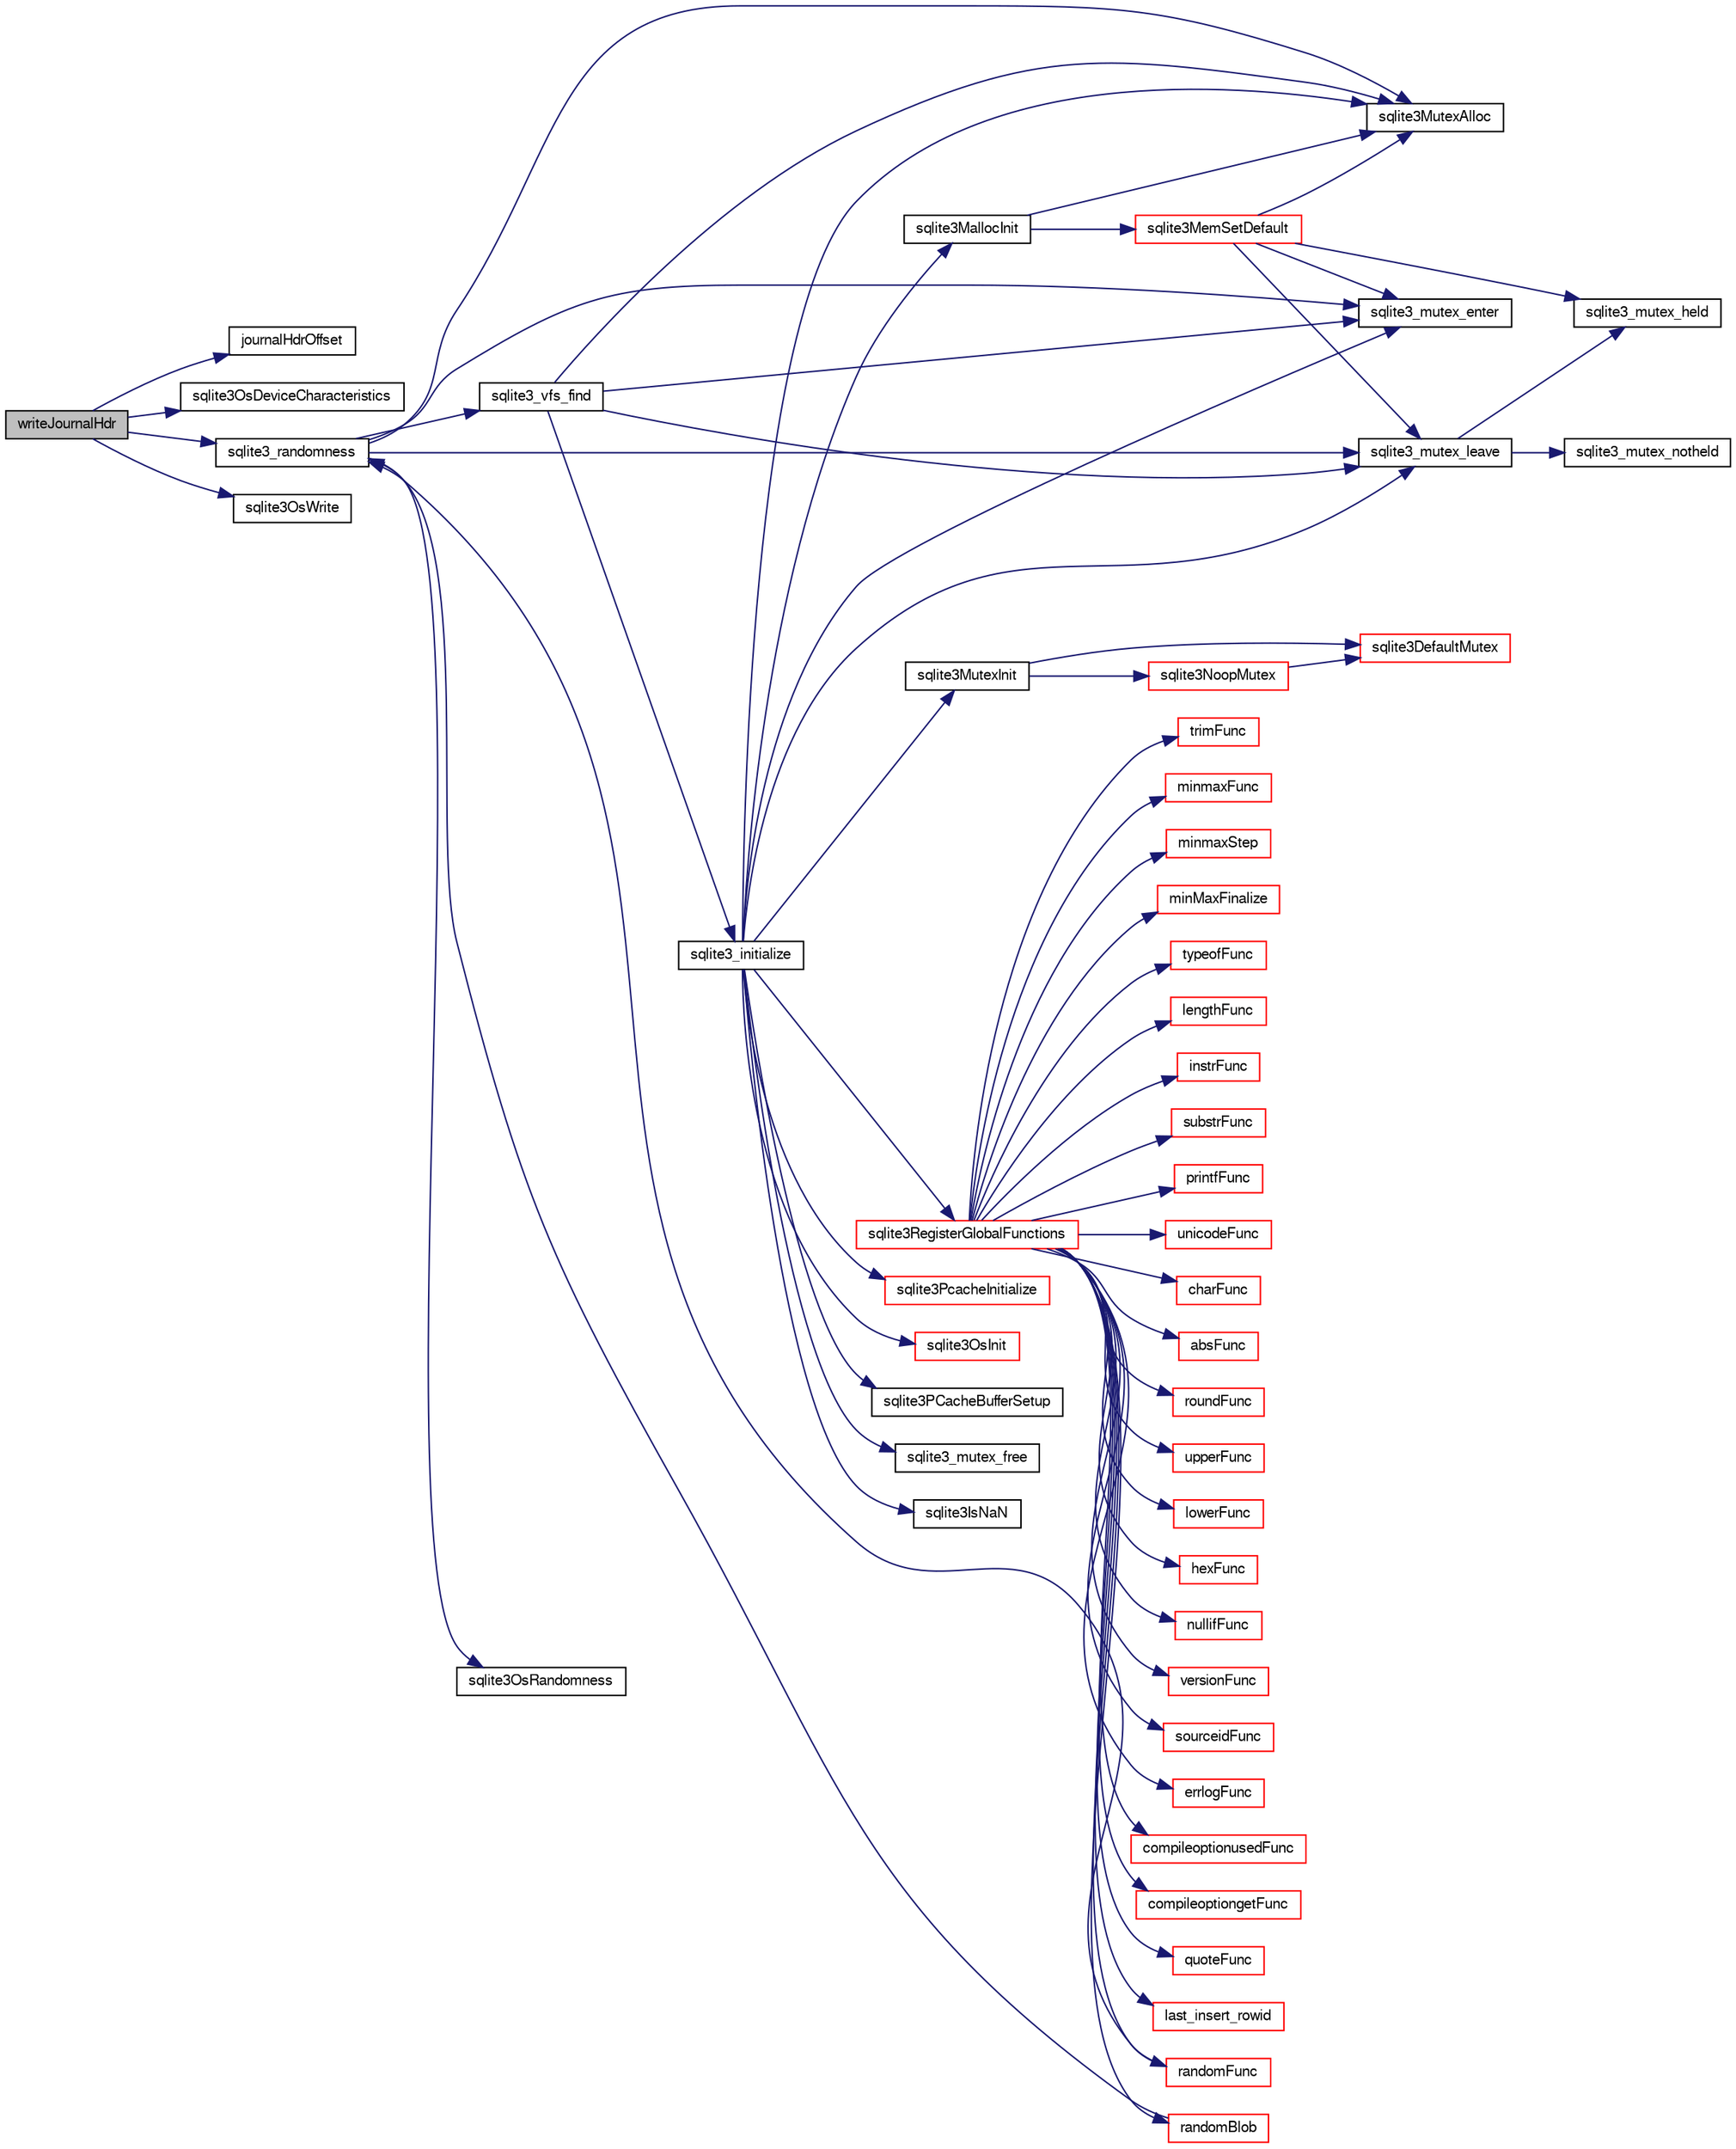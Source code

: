 digraph "writeJournalHdr"
{
  edge [fontname="FreeSans",fontsize="10",labelfontname="FreeSans",labelfontsize="10"];
  node [fontname="FreeSans",fontsize="10",shape=record];
  rankdir="LR";
  Node924591 [label="writeJournalHdr",height=0.2,width=0.4,color="black", fillcolor="grey75", style="filled", fontcolor="black"];
  Node924591 -> Node924592 [color="midnightblue",fontsize="10",style="solid",fontname="FreeSans"];
  Node924592 [label="journalHdrOffset",height=0.2,width=0.4,color="black", fillcolor="white", style="filled",URL="$sqlite3_8c.html#ade39a2ad6c5f6511b13e92c024e83888"];
  Node924591 -> Node924593 [color="midnightblue",fontsize="10",style="solid",fontname="FreeSans"];
  Node924593 [label="sqlite3OsDeviceCharacteristics",height=0.2,width=0.4,color="black", fillcolor="white", style="filled",URL="$sqlite3_8c.html#a251e030ce1bd2e552bc2dd66b1ac36d0"];
  Node924591 -> Node924594 [color="midnightblue",fontsize="10",style="solid",fontname="FreeSans"];
  Node924594 [label="sqlite3_randomness",height=0.2,width=0.4,color="black", fillcolor="white", style="filled",URL="$sqlite3_8c.html#aa452ad88657d4606e137b09c4e9315c7"];
  Node924594 -> Node924595 [color="midnightblue",fontsize="10",style="solid",fontname="FreeSans"];
  Node924595 [label="sqlite3MutexAlloc",height=0.2,width=0.4,color="black", fillcolor="white", style="filled",URL="$sqlite3_8c.html#a0e3f432ee581f6876b590e7ad7e84e19"];
  Node924594 -> Node924596 [color="midnightblue",fontsize="10",style="solid",fontname="FreeSans"];
  Node924596 [label="sqlite3_mutex_enter",height=0.2,width=0.4,color="black", fillcolor="white", style="filled",URL="$sqlite3_8c.html#a1c12cde690bd89f104de5cbad12a6bf5"];
  Node924594 -> Node924597 [color="midnightblue",fontsize="10",style="solid",fontname="FreeSans"];
  Node924597 [label="sqlite3_mutex_leave",height=0.2,width=0.4,color="black", fillcolor="white", style="filled",URL="$sqlite3_8c.html#a5838d235601dbd3c1fa993555c6bcc93"];
  Node924597 -> Node924598 [color="midnightblue",fontsize="10",style="solid",fontname="FreeSans"];
  Node924598 [label="sqlite3_mutex_held",height=0.2,width=0.4,color="black", fillcolor="white", style="filled",URL="$sqlite3_8c.html#acf77da68932b6bc163c5e68547ecc3e7"];
  Node924597 -> Node924599 [color="midnightblue",fontsize="10",style="solid",fontname="FreeSans"];
  Node924599 [label="sqlite3_mutex_notheld",height=0.2,width=0.4,color="black", fillcolor="white", style="filled",URL="$sqlite3_8c.html#a83967c837c1c000d3b5adcfaa688f5dc"];
  Node924594 -> Node924600 [color="midnightblue",fontsize="10",style="solid",fontname="FreeSans"];
  Node924600 [label="sqlite3OsRandomness",height=0.2,width=0.4,color="black", fillcolor="white", style="filled",URL="$sqlite3_8c.html#a52a1d01825b7a8a222227bcd0b68d88d"];
  Node924594 -> Node924601 [color="midnightblue",fontsize="10",style="solid",fontname="FreeSans"];
  Node924601 [label="sqlite3_vfs_find",height=0.2,width=0.4,color="black", fillcolor="white", style="filled",URL="$sqlite3_8c.html#a009b28f3d275077f7bb7f3ef37de6095"];
  Node924601 -> Node924602 [color="midnightblue",fontsize="10",style="solid",fontname="FreeSans"];
  Node924602 [label="sqlite3_initialize",height=0.2,width=0.4,color="black", fillcolor="white", style="filled",URL="$sqlite3_8c.html#ab0c0ee2d5d4cf8b28e9572296a8861df"];
  Node924602 -> Node924603 [color="midnightblue",fontsize="10",style="solid",fontname="FreeSans"];
  Node924603 [label="sqlite3MutexInit",height=0.2,width=0.4,color="black", fillcolor="white", style="filled",URL="$sqlite3_8c.html#a7906afcdd1cdb3d0007eb932398a1158"];
  Node924603 -> Node924604 [color="midnightblue",fontsize="10",style="solid",fontname="FreeSans"];
  Node924604 [label="sqlite3DefaultMutex",height=0.2,width=0.4,color="red", fillcolor="white", style="filled",URL="$sqlite3_8c.html#ac895a71e325f9b2f9b862f737c17aca8"];
  Node924603 -> Node924621 [color="midnightblue",fontsize="10",style="solid",fontname="FreeSans"];
  Node924621 [label="sqlite3NoopMutex",height=0.2,width=0.4,color="red", fillcolor="white", style="filled",URL="$sqlite3_8c.html#a09742cde9ef371d94f8201d2cdb543e4"];
  Node924621 -> Node924604 [color="midnightblue",fontsize="10",style="solid",fontname="FreeSans"];
  Node924602 -> Node924595 [color="midnightblue",fontsize="10",style="solid",fontname="FreeSans"];
  Node924602 -> Node924596 [color="midnightblue",fontsize="10",style="solid",fontname="FreeSans"];
  Node924602 -> Node924629 [color="midnightblue",fontsize="10",style="solid",fontname="FreeSans"];
  Node924629 [label="sqlite3MallocInit",height=0.2,width=0.4,color="black", fillcolor="white", style="filled",URL="$sqlite3_8c.html#a9e06f9e7cad0d83ce80ab493c9533552"];
  Node924629 -> Node924630 [color="midnightblue",fontsize="10",style="solid",fontname="FreeSans"];
  Node924630 [label="sqlite3MemSetDefault",height=0.2,width=0.4,color="red", fillcolor="white", style="filled",URL="$sqlite3_8c.html#a162fbfd727e92c5f8f72625b5ff62549"];
  Node924630 -> Node924595 [color="midnightblue",fontsize="10",style="solid",fontname="FreeSans"];
  Node924630 -> Node924596 [color="midnightblue",fontsize="10",style="solid",fontname="FreeSans"];
  Node924630 -> Node924597 [color="midnightblue",fontsize="10",style="solid",fontname="FreeSans"];
  Node924630 -> Node924598 [color="midnightblue",fontsize="10",style="solid",fontname="FreeSans"];
  Node924629 -> Node924595 [color="midnightblue",fontsize="10",style="solid",fontname="FreeSans"];
  Node924602 -> Node924597 [color="midnightblue",fontsize="10",style="solid",fontname="FreeSans"];
  Node924602 -> Node924724 [color="midnightblue",fontsize="10",style="solid",fontname="FreeSans"];
  Node924724 [label="sqlite3RegisterGlobalFunctions",height=0.2,width=0.4,color="red", fillcolor="white", style="filled",URL="$sqlite3_8c.html#a9f75bd111010f29e1b8d74344473c4ec"];
  Node924724 -> Node924725 [color="midnightblue",fontsize="10",style="solid",fontname="FreeSans"];
  Node924725 [label="trimFunc",height=0.2,width=0.4,color="red", fillcolor="white", style="filled",URL="$sqlite3_8c.html#afad56dbe7f08139a630156e644b14704"];
  Node924724 -> Node924738 [color="midnightblue",fontsize="10",style="solid",fontname="FreeSans"];
  Node924738 [label="minmaxFunc",height=0.2,width=0.4,color="red", fillcolor="white", style="filled",URL="$sqlite3_8c.html#a4d00f48b948fd73cb70bcfd1efc0bfb0"];
  Node924724 -> Node924747 [color="midnightblue",fontsize="10",style="solid",fontname="FreeSans"];
  Node924747 [label="minmaxStep",height=0.2,width=0.4,color="red", fillcolor="white", style="filled",URL="$sqlite3_8c.html#a5b4c0da0f3b61d7ff25ebd30aa22cca4"];
  Node924724 -> Node924751 [color="midnightblue",fontsize="10",style="solid",fontname="FreeSans"];
  Node924751 [label="minMaxFinalize",height=0.2,width=0.4,color="red", fillcolor="white", style="filled",URL="$sqlite3_8c.html#a0439dd90934a2dee93517c50884d5924"];
  Node924724 -> Node924752 [color="midnightblue",fontsize="10",style="solid",fontname="FreeSans"];
  Node924752 [label="typeofFunc",height=0.2,width=0.4,color="red", fillcolor="white", style="filled",URL="$sqlite3_8c.html#aba6c564ff0d6b017de448469d0fb243f"];
  Node924724 -> Node924753 [color="midnightblue",fontsize="10",style="solid",fontname="FreeSans"];
  Node924753 [label="lengthFunc",height=0.2,width=0.4,color="red", fillcolor="white", style="filled",URL="$sqlite3_8c.html#affdabf006c37c26a1c3e325badb83546"];
  Node924724 -> Node924758 [color="midnightblue",fontsize="10",style="solid",fontname="FreeSans"];
  Node924758 [label="instrFunc",height=0.2,width=0.4,color="red", fillcolor="white", style="filled",URL="$sqlite3_8c.html#a8f86ca540b92ac28aaefaa126170cf8c"];
  Node924724 -> Node924760 [color="midnightblue",fontsize="10",style="solid",fontname="FreeSans"];
  Node924760 [label="substrFunc",height=0.2,width=0.4,color="red", fillcolor="white", style="filled",URL="$sqlite3_8c.html#a8a8739d9af5589338113371e440b2734"];
  Node924724 -> Node924765 [color="midnightblue",fontsize="10",style="solid",fontname="FreeSans"];
  Node924765 [label="printfFunc",height=0.2,width=0.4,color="red", fillcolor="white", style="filled",URL="$sqlite3_8c.html#a80ca21d434c7c5b6668bee721331dda8"];
  Node924724 -> Node924767 [color="midnightblue",fontsize="10",style="solid",fontname="FreeSans"];
  Node924767 [label="unicodeFunc",height=0.2,width=0.4,color="red", fillcolor="white", style="filled",URL="$sqlite3_8c.html#a1d3d012cbe2276d8d713be80884db355"];
  Node924724 -> Node924769 [color="midnightblue",fontsize="10",style="solid",fontname="FreeSans"];
  Node924769 [label="charFunc",height=0.2,width=0.4,color="red", fillcolor="white", style="filled",URL="$sqlite3_8c.html#ab9b72ce47fcea3c3b92e816435a0fd91"];
  Node924724 -> Node924770 [color="midnightblue",fontsize="10",style="solid",fontname="FreeSans"];
  Node924770 [label="absFunc",height=0.2,width=0.4,color="red", fillcolor="white", style="filled",URL="$sqlite3_8c.html#af271994a34f441432d50d7095e0ed23d"];
  Node924724 -> Node924775 [color="midnightblue",fontsize="10",style="solid",fontname="FreeSans"];
  Node924775 [label="roundFunc",height=0.2,width=0.4,color="red", fillcolor="white", style="filled",URL="$sqlite3_8c.html#a8c444ba254edc27891111b76e7ba85e7"];
  Node924724 -> Node924778 [color="midnightblue",fontsize="10",style="solid",fontname="FreeSans"];
  Node924778 [label="upperFunc",height=0.2,width=0.4,color="red", fillcolor="white", style="filled",URL="$sqlite3_8c.html#a8f26e491f9fd893cdb476c577f39f260"];
  Node924724 -> Node924779 [color="midnightblue",fontsize="10",style="solid",fontname="FreeSans"];
  Node924779 [label="lowerFunc",height=0.2,width=0.4,color="red", fillcolor="white", style="filled",URL="$sqlite3_8c.html#a37a07e2d7c0cb4c521e9c334596c89a7"];
  Node924724 -> Node924780 [color="midnightblue",fontsize="10",style="solid",fontname="FreeSans"];
  Node924780 [label="hexFunc",height=0.2,width=0.4,color="red", fillcolor="white", style="filled",URL="$sqlite3_8c.html#a2e2cd151b75b794723d7c4f30fe57c8b"];
  Node924724 -> Node924781 [color="midnightblue",fontsize="10",style="solid",fontname="FreeSans"];
  Node924781 [label="randomFunc",height=0.2,width=0.4,color="red", fillcolor="white", style="filled",URL="$sqlite3_8c.html#a77905d2b2e1b154cf082f061cfa057dd"];
  Node924781 -> Node924594 [color="midnightblue",fontsize="10",style="solid",fontname="FreeSans"];
  Node924724 -> Node924782 [color="midnightblue",fontsize="10",style="solid",fontname="FreeSans"];
  Node924782 [label="randomBlob",height=0.2,width=0.4,color="red", fillcolor="white", style="filled",URL="$sqlite3_8c.html#a2b058708f7f26feb80fce84c3e375d64"];
  Node924782 -> Node924594 [color="midnightblue",fontsize="10",style="solid",fontname="FreeSans"];
  Node924724 -> Node924784 [color="midnightblue",fontsize="10",style="solid",fontname="FreeSans"];
  Node924784 [label="nullifFunc",height=0.2,width=0.4,color="red", fillcolor="white", style="filled",URL="$sqlite3_8c.html#aa677b6612cd4e6630438b729f56cd3e6"];
  Node924724 -> Node924785 [color="midnightblue",fontsize="10",style="solid",fontname="FreeSans"];
  Node924785 [label="versionFunc",height=0.2,width=0.4,color="red", fillcolor="white", style="filled",URL="$sqlite3_8c.html#a258a294d68fbf7c6ba528921b2a721bc"];
  Node924724 -> Node924787 [color="midnightblue",fontsize="10",style="solid",fontname="FreeSans"];
  Node924787 [label="sourceidFunc",height=0.2,width=0.4,color="red", fillcolor="white", style="filled",URL="$sqlite3_8c.html#a3ff22be898cc17c2a45a7fa605892c4a"];
  Node924724 -> Node924789 [color="midnightblue",fontsize="10",style="solid",fontname="FreeSans"];
  Node924789 [label="errlogFunc",height=0.2,width=0.4,color="red", fillcolor="white", style="filled",URL="$sqlite3_8c.html#a56d5c8e1f0a43e4c9f8864c27065393f"];
  Node924724 -> Node924790 [color="midnightblue",fontsize="10",style="solid",fontname="FreeSans"];
  Node924790 [label="compileoptionusedFunc",height=0.2,width=0.4,color="red", fillcolor="white", style="filled",URL="$sqlite3_8c.html#ab8caa7140383f5e738f29c859232145f"];
  Node924724 -> Node924793 [color="midnightblue",fontsize="10",style="solid",fontname="FreeSans"];
  Node924793 [label="compileoptiongetFunc",height=0.2,width=0.4,color="red", fillcolor="white", style="filled",URL="$sqlite3_8c.html#a9221f1bc427c499f548f1e50ad1033b0"];
  Node924724 -> Node924795 [color="midnightblue",fontsize="10",style="solid",fontname="FreeSans"];
  Node924795 [label="quoteFunc",height=0.2,width=0.4,color="red", fillcolor="white", style="filled",URL="$sqlite3_8c.html#a8e64c0ef376144dfad6a4a3d499056b8"];
  Node924724 -> Node924796 [color="midnightblue",fontsize="10",style="solid",fontname="FreeSans"];
  Node924796 [label="last_insert_rowid",height=0.2,width=0.4,color="red", fillcolor="white", style="filled",URL="$sqlite3_8c.html#a58bdb5411ca39965cee456c209725009"];
  Node924602 -> Node924869 [color="midnightblue",fontsize="10",style="solid",fontname="FreeSans"];
  Node924869 [label="sqlite3PcacheInitialize",height=0.2,width=0.4,color="red", fillcolor="white", style="filled",URL="$sqlite3_8c.html#a2902c61ddc88bea002c4d69fe4052b1f"];
  Node924602 -> Node924870 [color="midnightblue",fontsize="10",style="solid",fontname="FreeSans"];
  Node924870 [label="sqlite3OsInit",height=0.2,width=0.4,color="red", fillcolor="white", style="filled",URL="$sqlite3_8c.html#afeaa886fe1ca086a30fd278b1d069762"];
  Node924602 -> Node924874 [color="midnightblue",fontsize="10",style="solid",fontname="FreeSans"];
  Node924874 [label="sqlite3PCacheBufferSetup",height=0.2,width=0.4,color="black", fillcolor="white", style="filled",URL="$sqlite3_8c.html#ad18a1eebefdfbc4254f473f7b0101937"];
  Node924602 -> Node924875 [color="midnightblue",fontsize="10",style="solid",fontname="FreeSans"];
  Node924875 [label="sqlite3_mutex_free",height=0.2,width=0.4,color="black", fillcolor="white", style="filled",URL="$sqlite3_8c.html#a2db2e72e08f6873afa9c61b0ec726fec"];
  Node924602 -> Node924660 [color="midnightblue",fontsize="10",style="solid",fontname="FreeSans"];
  Node924660 [label="sqlite3IsNaN",height=0.2,width=0.4,color="black", fillcolor="white", style="filled",URL="$sqlite3_8c.html#aed4d78203877c3486765ccbc7feebb50"];
  Node924601 -> Node924595 [color="midnightblue",fontsize="10",style="solid",fontname="FreeSans"];
  Node924601 -> Node924596 [color="midnightblue",fontsize="10",style="solid",fontname="FreeSans"];
  Node924601 -> Node924597 [color="midnightblue",fontsize="10",style="solid",fontname="FreeSans"];
  Node924591 -> Node924876 [color="midnightblue",fontsize="10",style="solid",fontname="FreeSans"];
  Node924876 [label="sqlite3OsWrite",height=0.2,width=0.4,color="black", fillcolor="white", style="filled",URL="$sqlite3_8c.html#a1eea7ec327af84c05b4dd4cc075a537f"];
}
